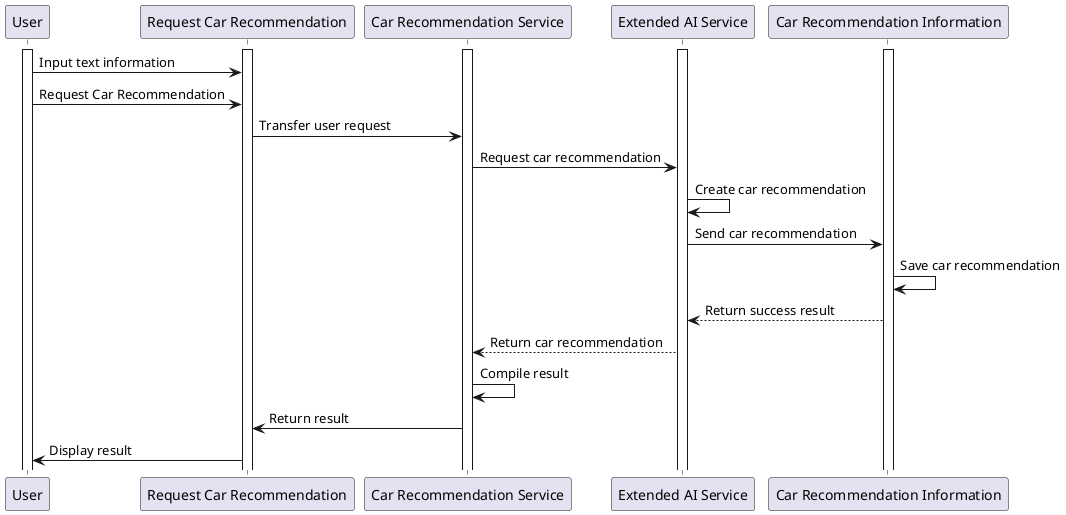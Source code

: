 @startuml be6
participant User
participant "Request Car Recommendation"
participant "Car Recommendation Service"
participant "Extended AI Service"
participant "Car Recommendation Information"

activate User
activate "Request Car Recommendation"
activate "Car Recommendation Service"
activate "Extended AI Service"
activate "Car Recommendation Information"

User -> "Request Car Recommendation": Input text information
User -> "Request Car Recommendation": Request Car Recommendation
"Request Car Recommendation" -> "Car Recommendation Service": Transfer user request
"Car Recommendation Service" -> "Extended AI Service": Request car recommendation
"Extended AI Service" -> "Extended AI Service": Create car recommendation
"Extended AI Service" -> "Car Recommendation Information": Send car recommendation
"Car Recommendation Information" -> "Car Recommendation Information": Save car recommendation
"Car Recommendation Information" --> "Extended AI Service": Return success result
"Car Recommendation Service" <-- "Extended AI Service": Return car recommendation
"Car Recommendation Service" -> "Car Recommendation Service": Compile result
"Car Recommendation Service" -> "Request Car Recommendation": Return result
"Request Car Recommendation" -> User: Display result

@enduml
